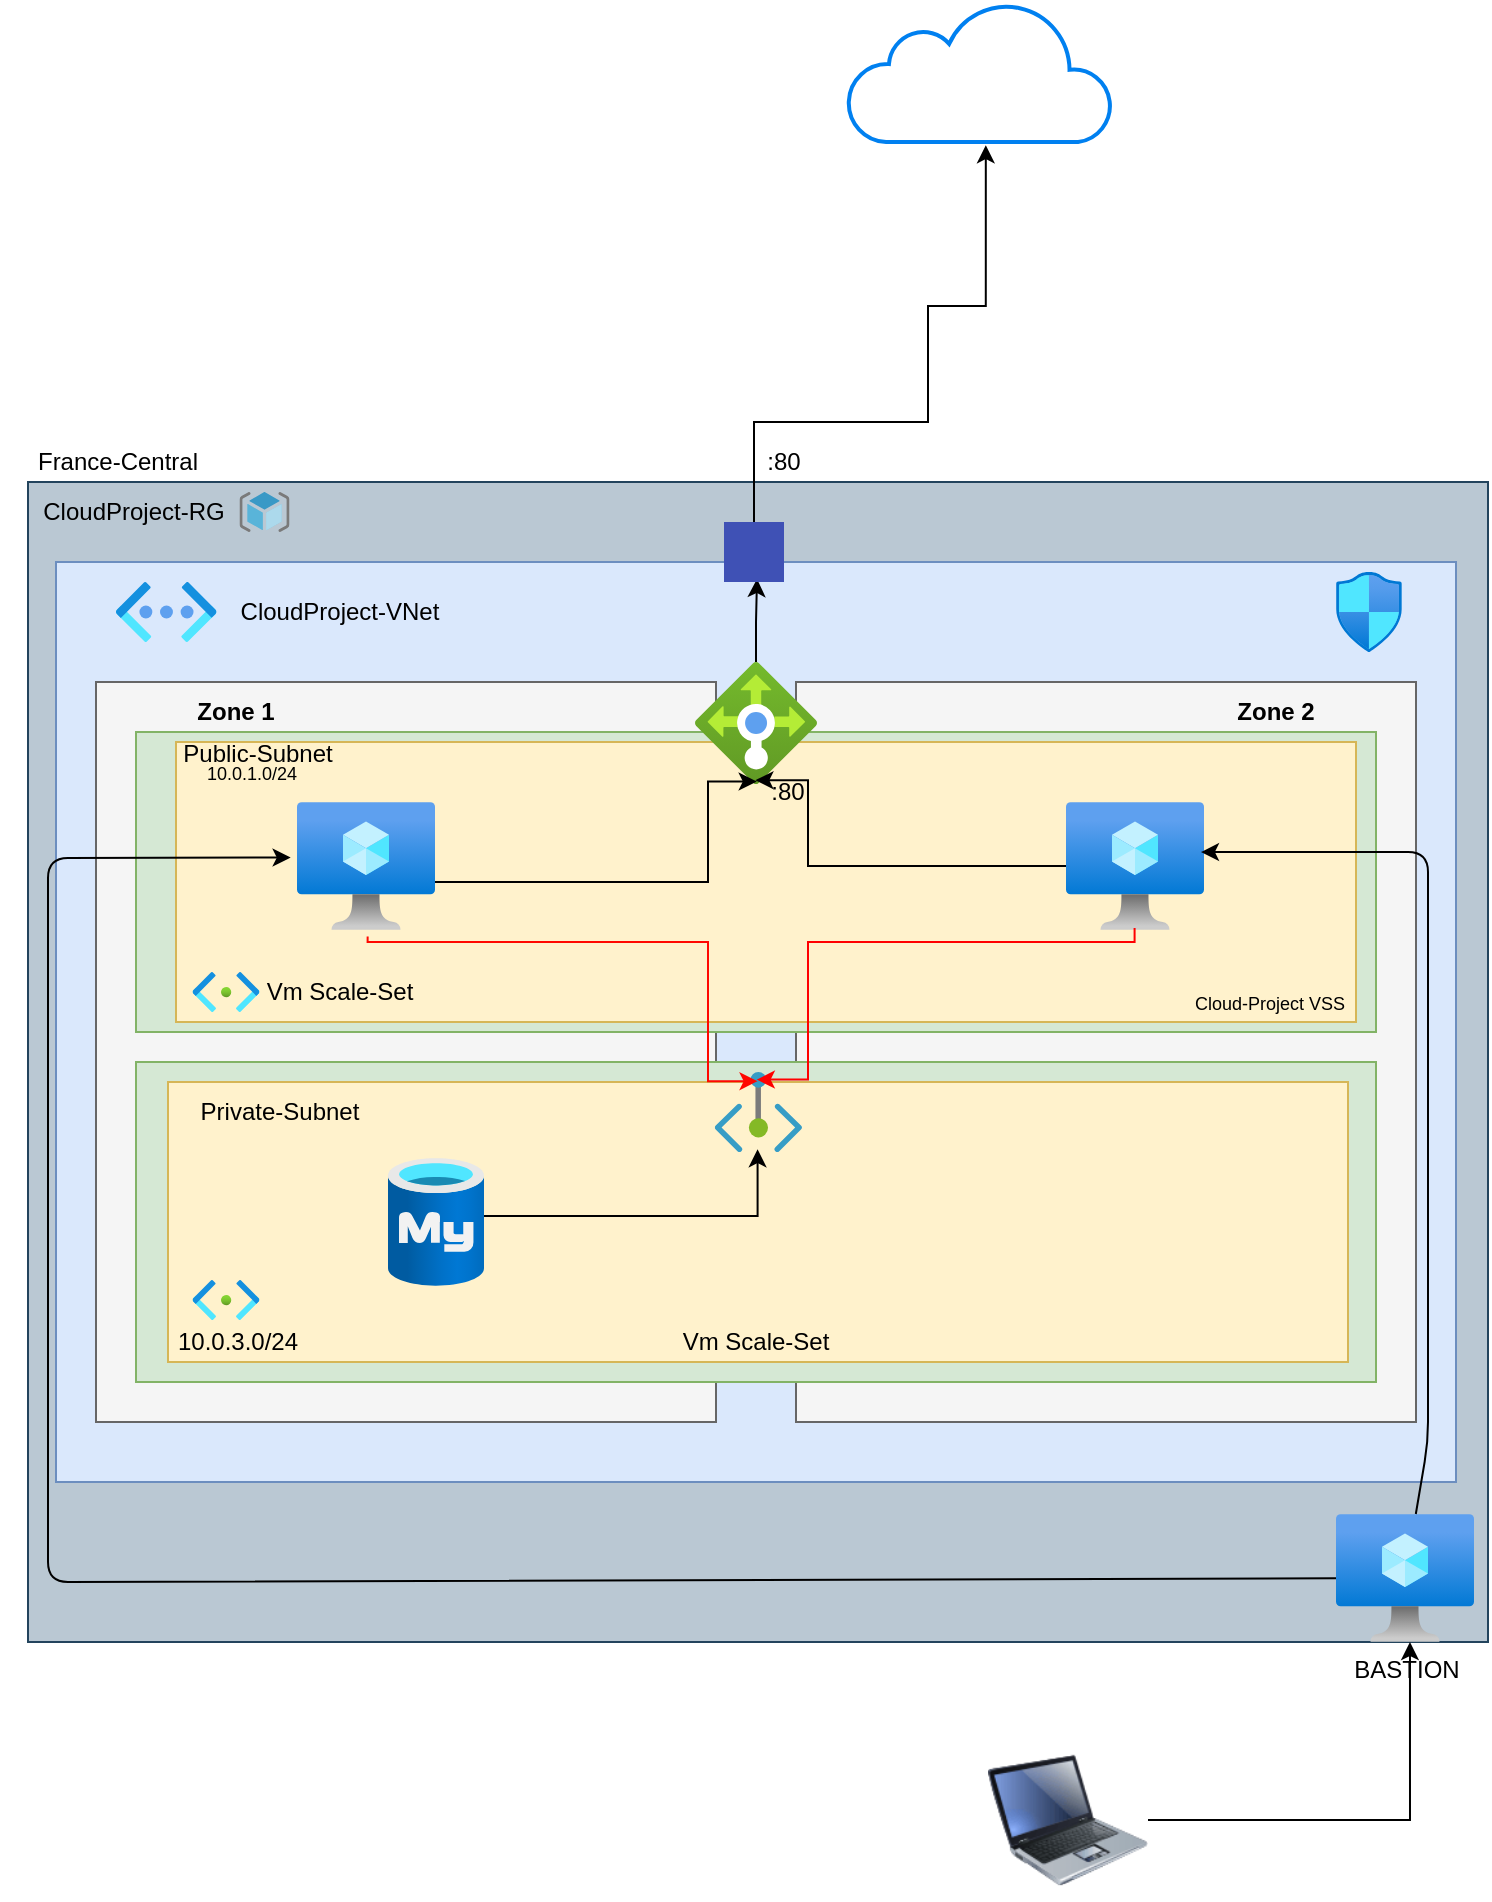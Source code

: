 <mxfile>
    <diagram name="Page-1" id="0_MhAKUIGFMiqFE8_MZg">
        <mxGraphModel dx="1023" dy="752" grid="1" gridSize="10" guides="1" tooltips="1" connect="1" arrows="1" fold="1" page="1" pageScale="1" pageWidth="827" pageHeight="1169" math="0" shadow="0">
            <root>
                <mxCell id="0"/>
                <mxCell id="1" parent="0"/>
                <mxCell id="2" value="" style="rounded=0;whiteSpace=wrap;html=1;fillColor=#bac8d3;strokeColor=#23445d;" parent="1" vertex="1">
                    <mxGeometry x="50" y="460" width="730" height="580" as="geometry"/>
                </mxCell>
                <mxCell id="ruzndFcOTA-KVxLO2v4l-79" value="" style="rounded=0;whiteSpace=wrap;html=1;fillColor=#dae8fc;strokeColor=#6c8ebf;" parent="1" vertex="1">
                    <mxGeometry x="64" y="500" width="700" height="460" as="geometry"/>
                </mxCell>
                <mxCell id="ruzndFcOTA-KVxLO2v4l-80" value="" style="image;aspect=fixed;html=1;points=[];align=center;fontSize=12;image=img/lib/azure2/networking/Virtual_Networks_Classic.svg;" parent="1" vertex="1">
                    <mxGeometry x="94.0" y="510" width="50.25" height="30" as="geometry"/>
                </mxCell>
                <mxCell id="ruzndFcOTA-KVxLO2v4l-81" value="" style="rounded=0;whiteSpace=wrap;html=1;fillColor=#f5f5f5;fontColor=#333333;strokeColor=#666666;" parent="1" vertex="1">
                    <mxGeometry x="434" y="560" width="310" height="370" as="geometry"/>
                </mxCell>
                <mxCell id="ruzndFcOTA-KVxLO2v4l-82" value="" style="rounded=0;whiteSpace=wrap;html=1;fillColor=#f5f5f5;fontColor=#333333;strokeColor=#666666;" parent="1" vertex="1">
                    <mxGeometry x="84" y="560" width="310" height="370" as="geometry"/>
                </mxCell>
                <mxCell id="ruzndFcOTA-KVxLO2v4l-83" value="&lt;span style=&quot;color: rgb(0, 0, 0);&quot;&gt;CloudProject-&lt;/span&gt;VNet" style="text;html=1;align=center;verticalAlign=middle;whiteSpace=wrap;rounded=0;" parent="1" vertex="1">
                    <mxGeometry x="152.4" y="510" width="107.6" height="30" as="geometry"/>
                </mxCell>
                <mxCell id="ruzndFcOTA-KVxLO2v4l-84" value="&lt;strong data-end=&quot;1193&quot; data-start=&quot;1183&quot;&gt;Zone 1&lt;/strong&gt;" style="text;html=1;align=center;verticalAlign=middle;whiteSpace=wrap;rounded=0;" parent="1" vertex="1">
                    <mxGeometry x="124" y="560" width="60" height="30" as="geometry"/>
                </mxCell>
                <mxCell id="ruzndFcOTA-KVxLO2v4l-85" value="&lt;strong data-end=&quot;1193&quot; data-start=&quot;1183&quot;&gt;Zone 2&lt;/strong&gt;" style="text;html=1;align=center;verticalAlign=middle;whiteSpace=wrap;rounded=0;" parent="1" vertex="1">
                    <mxGeometry x="644" y="560" width="60" height="30" as="geometry"/>
                </mxCell>
                <mxCell id="ruzndFcOTA-KVxLO2v4l-86" value="" style="rounded=0;whiteSpace=wrap;html=1;fillColor=#d5e8d4;strokeColor=#82b366;" parent="1" vertex="1">
                    <mxGeometry x="104" y="585" width="620" height="150" as="geometry"/>
                </mxCell>
                <mxCell id="ruzndFcOTA-KVxLO2v4l-87" value="" style="rounded=0;whiteSpace=wrap;html=1;fillColor=#fff2cc;strokeColor=#d6b656;" parent="1" vertex="1">
                    <mxGeometry x="124" y="590" width="590" height="140" as="geometry"/>
                </mxCell>
                <mxCell id="ruzndFcOTA-KVxLO2v4l-90" value="Public-Subnet" style="text;html=1;align=center;verticalAlign=middle;whiteSpace=wrap;rounded=0;" parent="1" vertex="1">
                    <mxGeometry x="124.5" y="581" width="80" height="30" as="geometry"/>
                </mxCell>
                <mxCell id="ruzndFcOTA-KVxLO2v4l-91" value="" style="image;aspect=fixed;html=1;points=[];align=center;fontSize=12;image=img/lib/azure2/networking/Subnet.svg;" parent="1" vertex="1">
                    <mxGeometry x="132.3" y="705" width="33.4" height="20" as="geometry"/>
                </mxCell>
                <mxCell id="ruzndFcOTA-KVxLO2v4l-93" value="" style="image;aspect=fixed;html=1;points=[];align=center;fontSize=12;image=img/lib/azure2/compute/Virtual_Machine.svg;" parent="1" vertex="1">
                    <mxGeometry x="184.5" y="620" width="69" height="64" as="geometry"/>
                </mxCell>
                <mxCell id="ruzndFcOTA-KVxLO2v4l-94" value="" style="image;aspect=fixed;html=1;points=[];align=center;fontSize=12;image=img/lib/azure2/compute/Virtual_Machine.svg;" parent="1" vertex="1">
                    <mxGeometry x="569" y="620" width="69" height="64" as="geometry"/>
                </mxCell>
                <mxCell id="ruzndFcOTA-KVxLO2v4l-95" value="&lt;font style=&quot;font-size: 9px;&quot;&gt;10.0.1.0/24&lt;/font&gt;" style="text;html=1;align=center;verticalAlign=middle;whiteSpace=wrap;rounded=0;" parent="1" vertex="1">
                    <mxGeometry x="132.3" y="590" width="60" height="30" as="geometry"/>
                </mxCell>
                <mxCell id="ruzndFcOTA-KVxLO2v4l-97" value="" style="rounded=0;whiteSpace=wrap;html=1;fillColor=#d5e8d4;strokeColor=#82b366;" parent="1" vertex="1">
                    <mxGeometry x="104" y="750" width="620" height="160" as="geometry"/>
                </mxCell>
                <mxCell id="ruzndFcOTA-KVxLO2v4l-98" value="" style="rounded=0;whiteSpace=wrap;html=1;fillColor=#fff2cc;strokeColor=#d6b656;" parent="1" vertex="1">
                    <mxGeometry x="120" y="760" width="590" height="140" as="geometry"/>
                </mxCell>
                <mxCell id="ruzndFcOTA-KVxLO2v4l-100" value="Private-Subnet" style="text;html=1;align=center;verticalAlign=middle;whiteSpace=wrap;rounded=0;" parent="1" vertex="1">
                    <mxGeometry x="132.3" y="760" width="87.7" height="30" as="geometry"/>
                </mxCell>
                <mxCell id="ruzndFcOTA-KVxLO2v4l-102" value="" style="image;aspect=fixed;html=1;points=[];align=center;fontSize=12;image=img/lib/azure2/networking/Subnet.svg;" parent="1" vertex="1">
                    <mxGeometry x="132.3" y="859" width="33.4" height="20" as="geometry"/>
                </mxCell>
                <mxCell id="ruzndFcOTA-KVxLO2v4l-106" value="10.0.3.0/24" style="text;html=1;align=center;verticalAlign=middle;whiteSpace=wrap;rounded=0;" parent="1" vertex="1">
                    <mxGeometry x="124.5" y="875" width="60" height="30" as="geometry"/>
                </mxCell>
                <mxCell id="ruzndFcOTA-KVxLO2v4l-118" value="Vm Scale-Set" style="text;html=1;align=center;verticalAlign=middle;whiteSpace=wrap;rounded=0;" parent="1" vertex="1">
                    <mxGeometry x="168.2" y="700" width="76" height="30" as="geometry"/>
                </mxCell>
                <mxCell id="ruzndFcOTA-KVxLO2v4l-119" value="Vm Scale-Set" style="text;html=1;align=center;verticalAlign=middle;whiteSpace=wrap;rounded=0;" parent="1" vertex="1">
                    <mxGeometry x="374" y="875" width="80" height="30" as="geometry"/>
                </mxCell>
                <mxCell id="ruzndFcOTA-KVxLO2v4l-120" value="" style="image;aspect=fixed;html=1;points=[];align=center;fontSize=12;image=img/lib/azure2/networking/Load_Balancers.svg;" parent="1" vertex="1">
                    <mxGeometry x="383.5" y="550" width="61" height="61" as="geometry"/>
                </mxCell>
                <mxCell id="ruzndFcOTA-KVxLO2v4l-121" style="edgeStyle=orthogonalEdgeStyle;rounded=0;orthogonalLoop=1;jettySize=auto;html=1;entryX=0.495;entryY=0.969;entryDx=0;entryDy=0;entryPerimeter=0;" parent="1" source="ruzndFcOTA-KVxLO2v4l-94" target="ruzndFcOTA-KVxLO2v4l-120" edge="1">
                    <mxGeometry relative="1" as="geometry">
                        <Array as="points">
                            <mxPoint x="440" y="652"/>
                            <mxPoint x="440" y="609"/>
                        </Array>
                    </mxGeometry>
                </mxCell>
                <mxCell id="ruzndFcOTA-KVxLO2v4l-122" style="edgeStyle=orthogonalEdgeStyle;rounded=0;orthogonalLoop=1;jettySize=auto;html=1;entryX=0.506;entryY=0.98;entryDx=0;entryDy=0;entryPerimeter=0;" parent="1" source="ruzndFcOTA-KVxLO2v4l-93" target="ruzndFcOTA-KVxLO2v4l-120" edge="1">
                    <mxGeometry relative="1" as="geometry">
                        <Array as="points">
                            <mxPoint x="390" y="660"/>
                            <mxPoint x="390" y="610"/>
                        </Array>
                    </mxGeometry>
                </mxCell>
                <mxCell id="ruzndFcOTA-KVxLO2v4l-126" value="" style="edgeStyle=orthogonalEdgeStyle;rounded=0;orthogonalLoop=1;jettySize=auto;html=1;entryX=0.55;entryY=0.95;entryDx=0;entryDy=0;entryPerimeter=0;" parent="1" source="ruzndFcOTA-KVxLO2v4l-120" target="ruzndFcOTA-KVxLO2v4l-125" edge="1">
                    <mxGeometry relative="1" as="geometry">
                        <mxPoint x="414" y="550" as="sourcePoint"/>
                        <mxPoint x="503" y="326" as="targetPoint"/>
                    </mxGeometry>
                </mxCell>
                <mxCell id="ruzndFcOTA-KVxLO2v4l-125" value="" style="fillColor=#3F51B5;aspect=fixed;sketch=0;pointerEvents=1;shadow=0;dashed=0;html=1;strokeColor=none;labelPosition=center;verticalLabelPosition=bottom;outlineConnect=0;verticalAlign=top;align=center;shape=mxgraph.openstack.neutron_floatingip;" parent="1" vertex="1">
                    <mxGeometry x="398" y="480" width="30" height="30" as="geometry"/>
                </mxCell>
                <mxCell id="ruzndFcOTA-KVxLO2v4l-128" value="" style="html=1;verticalLabelPosition=bottom;align=center;labelBackgroundColor=#ffffff;verticalAlign=top;strokeWidth=2;strokeColor=#0080F0;shadow=0;dashed=0;shape=mxgraph.ios7.icons.cloud;" parent="1" vertex="1">
                    <mxGeometry x="460" y="220" width="132" height="70" as="geometry"/>
                </mxCell>
                <mxCell id="ruzndFcOTA-KVxLO2v4l-131" style="edgeStyle=orthogonalEdgeStyle;rounded=0;orthogonalLoop=1;jettySize=auto;html=1;entryX=0.522;entryY=1.023;entryDx=0;entryDy=0;entryPerimeter=0;" parent="1" source="ruzndFcOTA-KVxLO2v4l-125" target="ruzndFcOTA-KVxLO2v4l-128" edge="1">
                    <mxGeometry relative="1" as="geometry">
                        <Array as="points">
                            <mxPoint x="413" y="430"/>
                            <mxPoint x="500" y="430"/>
                            <mxPoint x="500" y="372"/>
                        </Array>
                    </mxGeometry>
                </mxCell>
                <mxCell id="3" value="CloudProject-RG" style="text;html=1;align=center;verticalAlign=middle;whiteSpace=wrap;rounded=0;" parent="1" vertex="1">
                    <mxGeometry x="50" y="460" width="105.75" height="30" as="geometry"/>
                </mxCell>
                <mxCell id="4" value="" style="image;sketch=0;aspect=fixed;html=1;points=[];align=center;fontSize=12;image=img/lib/mscae/ResourceGroup.svg;" parent="1" vertex="1">
                    <mxGeometry x="155.75" y="465" width="25" height="20" as="geometry"/>
                </mxCell>
                <mxCell id="5" value="" style="image;aspect=fixed;html=1;points=[];align=center;fontSize=12;image=img/lib/azure2/databases/Azure_Database_MySQL_Server.svg;" parent="1" vertex="1">
                    <mxGeometry x="230" y="798" width="48" height="64" as="geometry"/>
                </mxCell>
                <mxCell id="7" value="" style="image;aspect=fixed;html=1;points=[];align=center;fontSize=12;image=img/lib/azure2/networking/Private_Endpoint.svg;" parent="1" vertex="1">
                    <mxGeometry x="393.36" y="755" width="43.64" height="40" as="geometry"/>
                </mxCell>
                <mxCell id="SPWbmzDW1_FKITmlNhAC-7" style="edgeStyle=orthogonalEdgeStyle;rounded=0;orthogonalLoop=1;jettySize=auto;html=1;entryX=0.491;entryY=0.965;entryDx=0;entryDy=0;entryPerimeter=0;" parent="1" source="5" target="7" edge="1">
                    <mxGeometry relative="1" as="geometry">
                        <Array as="points">
                            <mxPoint x="415" y="827"/>
                        </Array>
                    </mxGeometry>
                </mxCell>
                <mxCell id="SPWbmzDW1_FKITmlNhAC-10" style="edgeStyle=orthogonalEdgeStyle;rounded=0;orthogonalLoop=1;jettySize=auto;html=1;entryX=0.491;entryY=0.115;entryDx=0;entryDy=0;entryPerimeter=0;strokeColor=#FF0800;exitX=0.512;exitY=1.05;exitDx=0;exitDy=0;exitPerimeter=0;" parent="1" source="ruzndFcOTA-KVxLO2v4l-93" target="7" edge="1">
                    <mxGeometry relative="1" as="geometry">
                        <Array as="points">
                            <mxPoint x="220" y="690"/>
                            <mxPoint x="390" y="690"/>
                            <mxPoint x="390" y="760"/>
                        </Array>
                    </mxGeometry>
                </mxCell>
                <mxCell id="SPWbmzDW1_FKITmlNhAC-11" style="edgeStyle=orthogonalEdgeStyle;rounded=0;orthogonalLoop=1;jettySize=auto;html=1;entryX=0.482;entryY=0.095;entryDx=0;entryDy=0;entryPerimeter=0;strokeColor=light-dark(#ff0000, #ededed);exitX=0.497;exitY=0.985;exitDx=0;exitDy=0;exitPerimeter=0;" parent="1" source="ruzndFcOTA-KVxLO2v4l-94" target="7" edge="1">
                    <mxGeometry relative="1" as="geometry">
                        <Array as="points">
                            <mxPoint x="603" y="690"/>
                            <mxPoint x="440" y="690"/>
                            <mxPoint x="440" y="759"/>
                        </Array>
                    </mxGeometry>
                </mxCell>
                <mxCell id="SPWbmzDW1_FKITmlNhAC-12" value="" style="image;aspect=fixed;html=1;points=[];align=center;fontSize=12;image=img/lib/azure2/networking/Network_Security_Groups.svg;" parent="1" vertex="1">
                    <mxGeometry x="704" y="505" width="32.95" height="40" as="geometry"/>
                </mxCell>
                <mxCell id="_gwS4kIbbSzZOkrvt3ig-7" value="France-Central" style="text;html=1;align=center;verticalAlign=middle;whiteSpace=wrap;rounded=0;" parent="1" vertex="1">
                    <mxGeometry x="36.9" y="435" width="115.5" height="30" as="geometry"/>
                </mxCell>
                <mxCell id="_gwS4kIbbSzZOkrvt3ig-8" value=":80" style="text;html=1;align=center;verticalAlign=middle;whiteSpace=wrap;rounded=0;" parent="1" vertex="1">
                    <mxGeometry x="400" y="600" width="60" height="30" as="geometry"/>
                </mxCell>
                <mxCell id="_gwS4kIbbSzZOkrvt3ig-9" value=":80" style="text;html=1;align=center;verticalAlign=middle;whiteSpace=wrap;rounded=0;" parent="1" vertex="1">
                    <mxGeometry x="398" y="435" width="60" height="30" as="geometry"/>
                </mxCell>
                <mxCell id="_gwS4kIbbSzZOkrvt3ig-10" value="BASTION" style="image;aspect=fixed;html=1;points=[];align=center;fontSize=12;image=img/lib/azure2/compute/Virtual_Machine.svg;" parent="1" vertex="1">
                    <mxGeometry x="704" y="976" width="69" height="64" as="geometry"/>
                </mxCell>
                <mxCell id="X9iaZYr10ixfWT7J93WZ-7" value="" style="image;html=1;image=img/lib/clip_art/computers/Laptop_128x128.png" parent="1" vertex="1">
                    <mxGeometry x="530" y="1089" width="80" height="80" as="geometry"/>
                </mxCell>
                <mxCell id="X9iaZYr10ixfWT7J93WZ-8" style="edgeStyle=orthogonalEdgeStyle;rounded=0;orthogonalLoop=1;jettySize=auto;html=1;entryX=0.536;entryY=1;entryDx=0;entryDy=0;entryPerimeter=0;" parent="1" source="X9iaZYr10ixfWT7J93WZ-7" target="_gwS4kIbbSzZOkrvt3ig-10" edge="1">
                    <mxGeometry relative="1" as="geometry"/>
                </mxCell>
                <mxCell id="9" style="edgeStyle=none;html=1;entryX=0.978;entryY=0.391;entryDx=0;entryDy=0;entryPerimeter=0;strokeColor=light-dark(#000000,#EDEDED);" parent="1" source="_gwS4kIbbSzZOkrvt3ig-10" target="ruzndFcOTA-KVxLO2v4l-94" edge="1">
                    <mxGeometry relative="1" as="geometry">
                        <Array as="points">
                            <mxPoint x="750" y="940"/>
                            <mxPoint x="750" y="760"/>
                            <mxPoint x="750" y="700"/>
                            <mxPoint x="750" y="645"/>
                        </Array>
                    </mxGeometry>
                </mxCell>
                <mxCell id="10" style="edgeStyle=none;html=1;entryX=-0.046;entryY=0.434;entryDx=0;entryDy=0;entryPerimeter=0;strokeColor=#000000;" parent="1" source="_gwS4kIbbSzZOkrvt3ig-10" target="ruzndFcOTA-KVxLO2v4l-93" edge="1">
                    <mxGeometry relative="1" as="geometry">
                        <Array as="points">
                            <mxPoint x="60" y="1010"/>
                            <mxPoint x="60" y="750"/>
                            <mxPoint x="60" y="648"/>
                        </Array>
                    </mxGeometry>
                </mxCell>
                <mxCell id="11" value="&lt;font style=&quot;font-size: 9px;&quot;&gt;Cloud-Project VSS&lt;/font&gt;" style="text;html=1;align=center;verticalAlign=middle;whiteSpace=wrap;rounded=0;" parent="1" vertex="1">
                    <mxGeometry x="628.2" y="705" width="85.8" height="30" as="geometry"/>
                </mxCell>
            </root>
        </mxGraphModel>
    </diagram>
</mxfile>